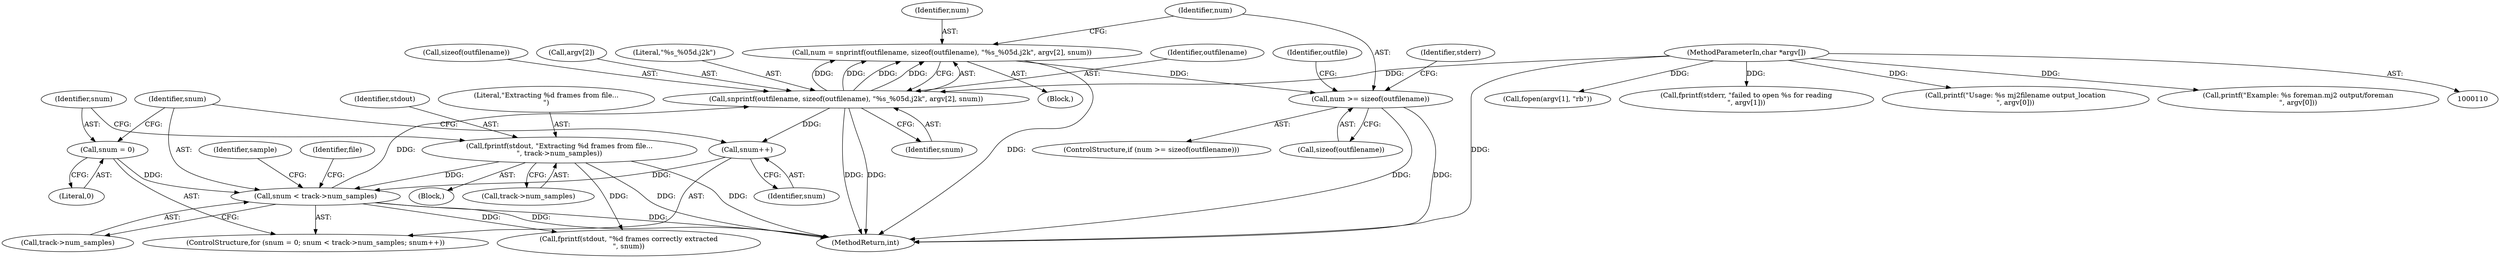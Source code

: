 digraph "0_openjpeg_6d8c0c06ee32dc03ba80acd48334e98728e56cf5@API" {
"1000295" [label="(Call,num = snprintf(outfilename, sizeof(outfilename), \"%s_%05d.j2k\", argv[2], snum))"];
"1000297" [label="(Call,snprintf(outfilename, sizeof(outfilename), \"%s_%05d.j2k\", argv[2], snum))"];
"1000112" [label="(MethodParameterIn,char *argv[])"];
"1000251" [label="(Call,snum < track->num_samples)"];
"1000256" [label="(Call,snum++)"];
"1000248" [label="(Call,snum = 0)"];
"1000241" [label="(Call,fprintf(stdout, \"Extracting %d frames from file...\n\", track->num_samples))"];
"1000307" [label="(Call,num >= sizeof(outfilename))"];
"1000258" [label="(Block,)"];
"1000299" [label="(Call,sizeof(outfilename))"];
"1000241" [label="(Call,fprintf(stdout, \"Extracting %d frames from file...\n\", track->num_samples))"];
"1000313" [label="(Identifier,stderr)"];
"1000252" [label="(Identifier,snum)"];
"1000309" [label="(Call,sizeof(outfilename))"];
"1000295" [label="(Call,num = snprintf(outfilename, sizeof(outfilename), \"%s_%05d.j2k\", argv[2], snum))"];
"1000296" [label="(Identifier,num)"];
"1000253" [label="(Call,track->num_samples)"];
"1000247" [label="(ControlStructure,for (snum = 0; snum < track->num_samples; snum++))"];
"1000257" [label="(Identifier,snum)"];
"1000251" [label="(Call,snum < track->num_samples)"];
"1000256" [label="(Call,snum++)"];
"1000250" [label="(Literal,0)"];
"1000145" [label="(Call,fopen(argv[1], \"rb\"))"];
"1000248" [label="(Call,snum = 0)"];
"1000302" [label="(Call,argv[2])"];
"1000244" [label="(Call,track->num_samples)"];
"1000249" [label="(Identifier,snum)"];
"1000318" [label="(Identifier,outfile)"];
"1000301" [label="(Literal,\"%s_%05d.j2k\")"];
"1000112" [label="(MethodParameterIn,char *argv[])"];
"1000260" [label="(Identifier,sample)"];
"1000306" [label="(ControlStructure,if (num >= sizeof(outfilename)))"];
"1000242" [label="(Identifier,stdout)"];
"1000346" [label="(Identifier,file)"];
"1000298" [label="(Identifier,outfilename)"];
"1000362" [label="(MethodReturn,int)"];
"1000297" [label="(Call,snprintf(outfilename, sizeof(outfilename), \"%s_%05d.j2k\", argv[2], snum))"];
"1000113" [label="(Block,)"];
"1000243" [label="(Literal,\"Extracting %d frames from file...\n\")"];
"1000154" [label="(Call,fprintf(stderr, \"failed to open %s for reading\n\", argv[1]))"];
"1000308" [label="(Identifier,num)"];
"1000305" [label="(Identifier,snum)"];
"1000307" [label="(Call,num >= sizeof(outfilename))"];
"1000131" [label="(Call,printf(\"Usage: %s mj2filename output_location\n\", argv[0]))"];
"1000347" [label="(Call,fprintf(stdout, \"%d frames correctly extracted\n\", snum))"];
"1000136" [label="(Call,printf(\"Example: %s foreman.mj2 output/foreman\n\", argv[0]))"];
"1000295" -> "1000258"  [label="AST: "];
"1000295" -> "1000297"  [label="CFG: "];
"1000296" -> "1000295"  [label="AST: "];
"1000297" -> "1000295"  [label="AST: "];
"1000308" -> "1000295"  [label="CFG: "];
"1000295" -> "1000362"  [label="DDG: "];
"1000297" -> "1000295"  [label="DDG: "];
"1000297" -> "1000295"  [label="DDG: "];
"1000297" -> "1000295"  [label="DDG: "];
"1000297" -> "1000295"  [label="DDG: "];
"1000295" -> "1000307"  [label="DDG: "];
"1000297" -> "1000305"  [label="CFG: "];
"1000298" -> "1000297"  [label="AST: "];
"1000299" -> "1000297"  [label="AST: "];
"1000301" -> "1000297"  [label="AST: "];
"1000302" -> "1000297"  [label="AST: "];
"1000305" -> "1000297"  [label="AST: "];
"1000297" -> "1000362"  [label="DDG: "];
"1000297" -> "1000362"  [label="DDG: "];
"1000297" -> "1000256"  [label="DDG: "];
"1000112" -> "1000297"  [label="DDG: "];
"1000251" -> "1000297"  [label="DDG: "];
"1000112" -> "1000110"  [label="AST: "];
"1000112" -> "1000362"  [label="DDG: "];
"1000112" -> "1000131"  [label="DDG: "];
"1000112" -> "1000136"  [label="DDG: "];
"1000112" -> "1000145"  [label="DDG: "];
"1000112" -> "1000154"  [label="DDG: "];
"1000251" -> "1000247"  [label="AST: "];
"1000251" -> "1000253"  [label="CFG: "];
"1000252" -> "1000251"  [label="AST: "];
"1000253" -> "1000251"  [label="AST: "];
"1000260" -> "1000251"  [label="CFG: "];
"1000346" -> "1000251"  [label="CFG: "];
"1000251" -> "1000362"  [label="DDG: "];
"1000251" -> "1000362"  [label="DDG: "];
"1000256" -> "1000251"  [label="DDG: "];
"1000248" -> "1000251"  [label="DDG: "];
"1000241" -> "1000251"  [label="DDG: "];
"1000251" -> "1000347"  [label="DDG: "];
"1000256" -> "1000247"  [label="AST: "];
"1000256" -> "1000257"  [label="CFG: "];
"1000257" -> "1000256"  [label="AST: "];
"1000252" -> "1000256"  [label="CFG: "];
"1000248" -> "1000247"  [label="AST: "];
"1000248" -> "1000250"  [label="CFG: "];
"1000249" -> "1000248"  [label="AST: "];
"1000250" -> "1000248"  [label="AST: "];
"1000252" -> "1000248"  [label="CFG: "];
"1000241" -> "1000113"  [label="AST: "];
"1000241" -> "1000244"  [label="CFG: "];
"1000242" -> "1000241"  [label="AST: "];
"1000243" -> "1000241"  [label="AST: "];
"1000244" -> "1000241"  [label="AST: "];
"1000249" -> "1000241"  [label="CFG: "];
"1000241" -> "1000362"  [label="DDG: "];
"1000241" -> "1000362"  [label="DDG: "];
"1000241" -> "1000347"  [label="DDG: "];
"1000307" -> "1000306"  [label="AST: "];
"1000307" -> "1000309"  [label="CFG: "];
"1000308" -> "1000307"  [label="AST: "];
"1000309" -> "1000307"  [label="AST: "];
"1000313" -> "1000307"  [label="CFG: "];
"1000318" -> "1000307"  [label="CFG: "];
"1000307" -> "1000362"  [label="DDG: "];
"1000307" -> "1000362"  [label="DDG: "];
}

